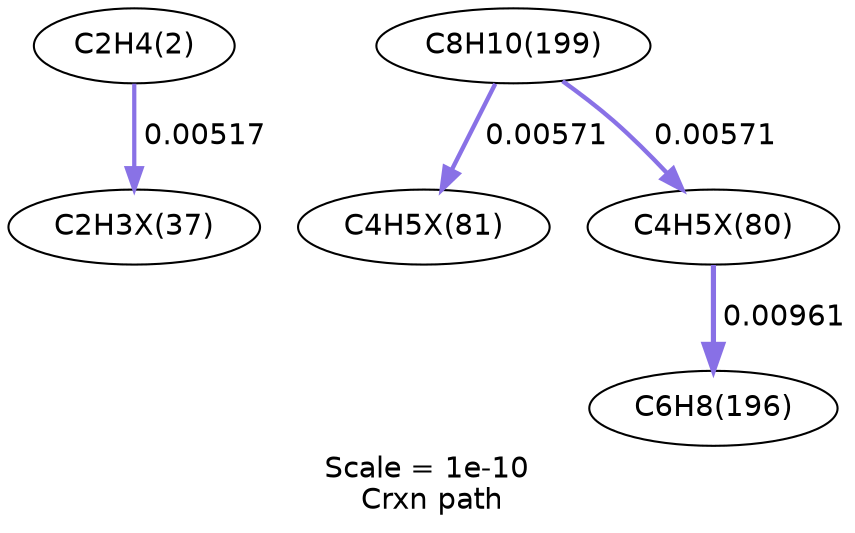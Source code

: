 digraph reaction_paths {
center=1;
s5 -> s30[fontname="Helvetica", style="setlinewidth(2.03)", arrowsize=1.01, color="0.7, 0.505, 0.9"
, label=" 0.00517"];
s14 -> s33[fontname="Helvetica", style="setlinewidth(2.1)", arrowsize=1.05, color="0.7, 0.506, 0.9"
, label=" 0.00571"];
s32 -> s13[fontname="Helvetica", style="setlinewidth(2.49)", arrowsize=1.25, color="0.7, 0.51, 0.9"
, label=" 0.00961"];
s14 -> s32[fontname="Helvetica", style="setlinewidth(2.1)", arrowsize=1.05, color="0.7, 0.506, 0.9"
, label=" 0.00571"];
s5 [ fontname="Helvetica", label="C2H4(2)"];
s13 [ fontname="Helvetica", label="C6H8(196)"];
s14 [ fontname="Helvetica", label="C8H10(199)"];
s30 [ fontname="Helvetica", label="C2H3X(37)"];
s32 [ fontname="Helvetica", label="C4H5X(80)"];
s33 [ fontname="Helvetica", label="C4H5X(81)"];
 label = "Scale = 1e-10\l Crxn path";
 fontname = "Helvetica";
}
